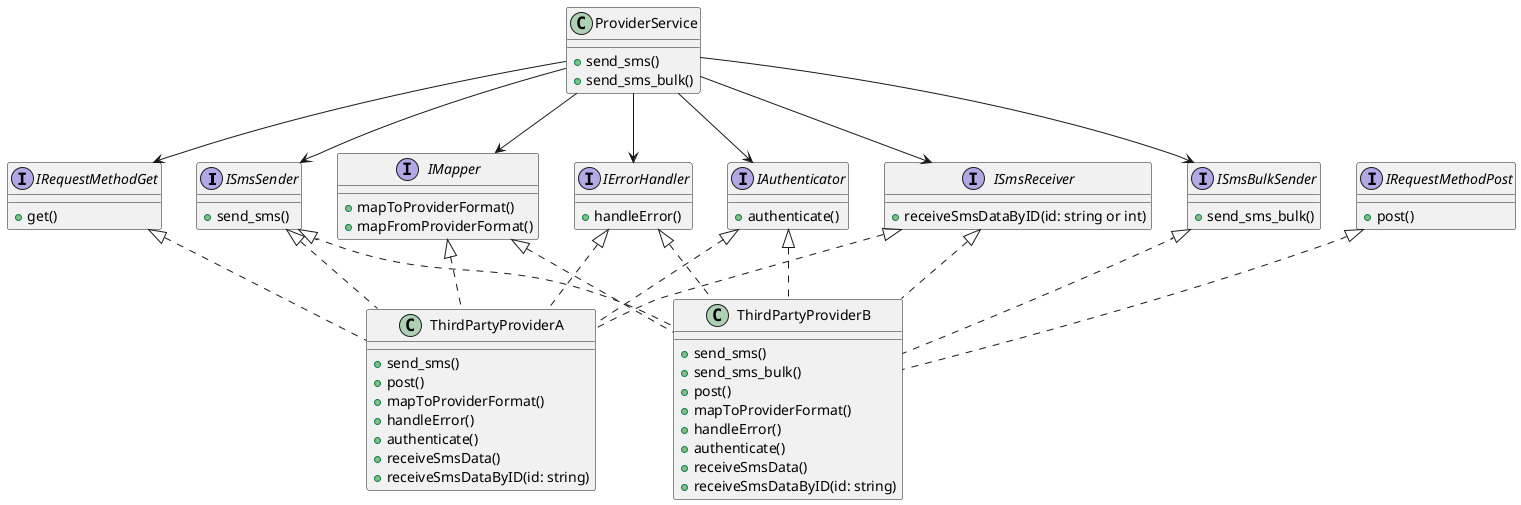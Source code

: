 @startuml

interface ISmsSender {
    + send_sms()
}

interface ISmsBulkSender {
    + send_sms_bulk()
}

interface IRequestMethodPost {
    + post()
}

interface IRequestMethodGet {
       + get()
}

interface IMapper {
    + mapToProviderFormat()
    + mapFromProviderFormat()
}

interface IErrorHandler {
    + handleError()
}

interface IAuthenticator {
    + authenticate()
}

interface ISmsReceiver {
    + receiveSmsDataByID(id: string or int)
}

class ProviderService {
    + send_sms()
    + send_sms_bulk()
}

class ThirdPartyProviderA {
    + send_sms()
    + post()
    + mapToProviderFormat()
    + handleError()
    + authenticate()
    + receiveSmsData()
    + receiveSmsDataByID(id: string)
}

class ThirdPartyProviderB {
    + send_sms()
    + send_sms_bulk()
    + post()
    + mapToProviderFormat()
    + handleError()
    + authenticate()
    + receiveSmsData()
    + receiveSmsDataByID(id: string)
}

ProviderService --> ISmsSender
ProviderService --> ISmsBulkSender
ProviderService --> IRequestMethodGet
ProviderService --> IMapper
ProviderService --> IErrorHandler
ProviderService --> IAuthenticator
ProviderService --> ISmsReceiver

ISmsSender <|.. ThirdPartyProviderA
ISmsSender <|.. ThirdPartyProviderB
ISmsBulkSender <|.. ThirdPartyProviderB
IRequestMethodGet <|.. ThirdPartyProviderA
IRequestMethodPost <|.. ThirdPartyProviderB
IMapper <|.. ThirdPartyProviderA
IMapper <|.. ThirdPartyProviderB
IErrorHandler <|.. ThirdPartyProviderA
IErrorHandler <|.. ThirdPartyProviderB
IAuthenticator <|.. ThirdPartyProviderA
IAuthenticator <|.. ThirdPartyProviderB
ISmsReceiver <|.. ThirdPartyProviderA
ISmsReceiver <|.. ThirdPartyProviderB

@enduml
